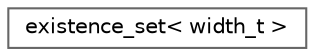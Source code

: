 digraph "Graphical Class Hierarchy"
{
 // LATEX_PDF_SIZE
  bgcolor="transparent";
  edge [fontname=Helvetica,fontsize=10,labelfontname=Helvetica,labelfontsize=10];
  node [fontname=Helvetica,fontsize=10,shape=box,height=0.2,width=0.4];
  rankdir="LR";
  Node0 [id="Node000000",label="existence_set\< width_t \>",height=0.2,width=0.4,color="grey40", fillcolor="white", style="filled",URL="$d6/db9/classchdr_1_1existence__set.html",tooltip="Represents a container for tracking the existence of elements."];
}
